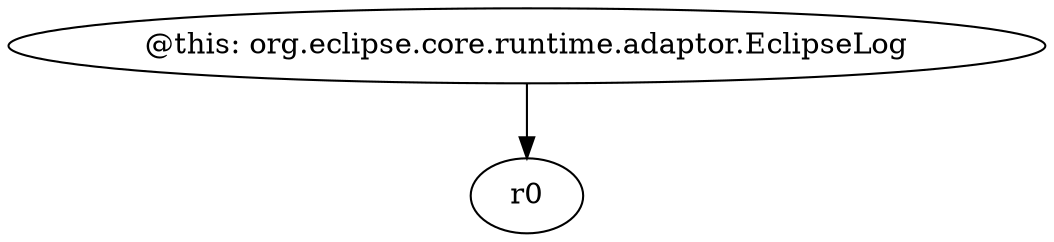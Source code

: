 digraph g {
0[label="@this: org.eclipse.core.runtime.adaptor.EclipseLog"]
1[label="r0"]
0->1[label=""]
}